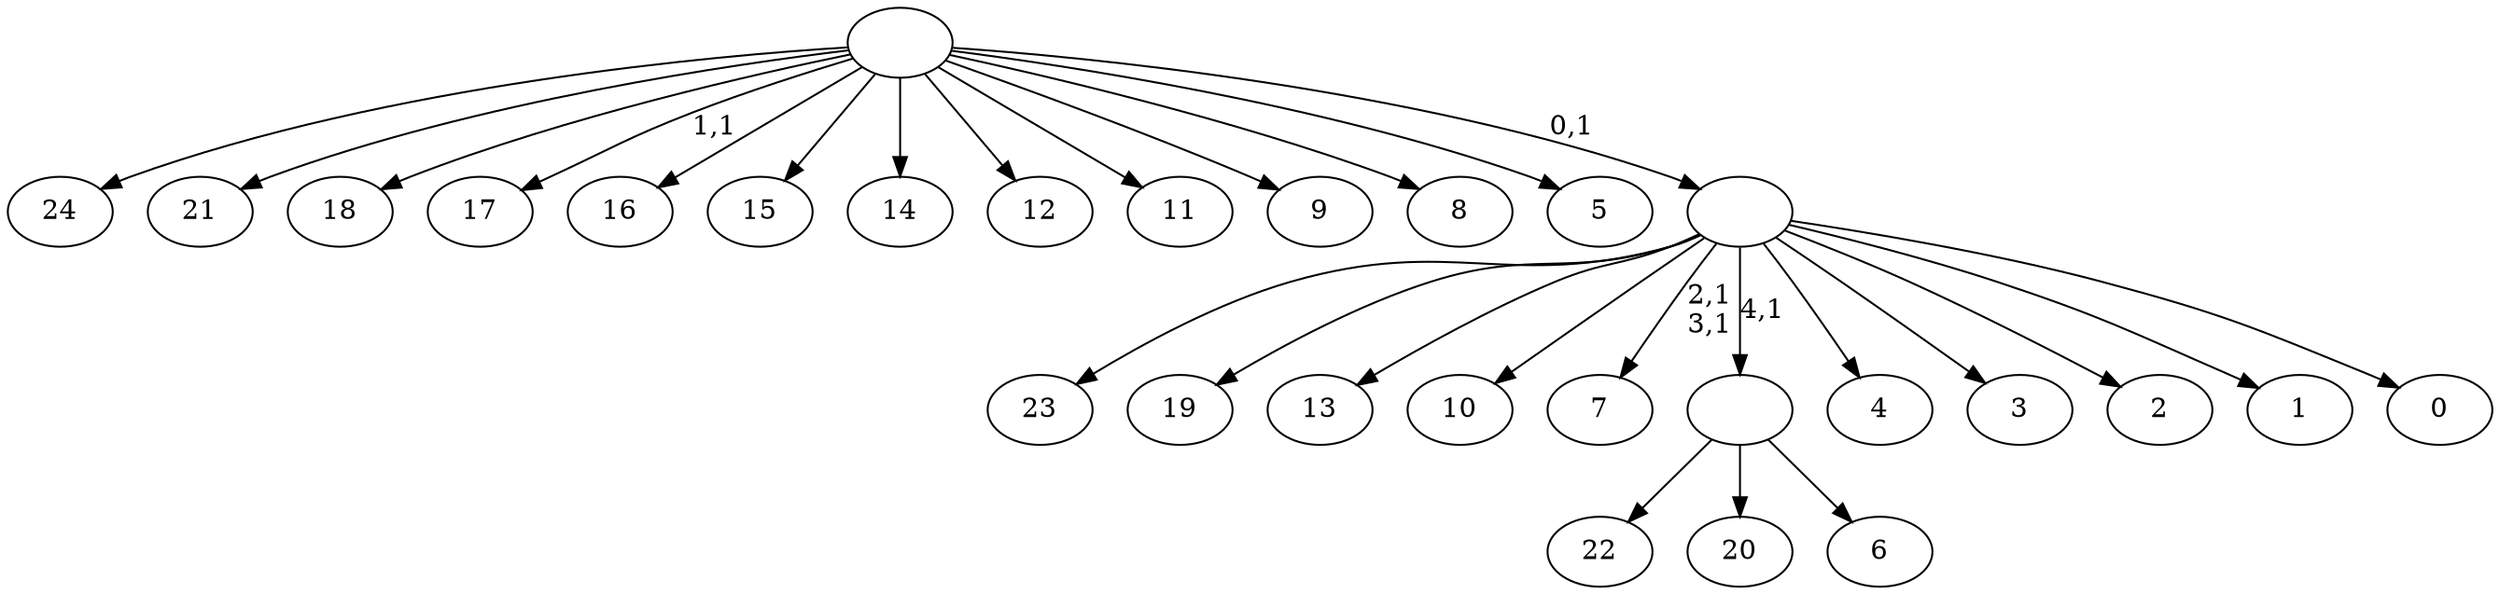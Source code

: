 digraph T {
	30 [label="24"]
	29 [label="23"]
	28 [label="22"]
	27 [label="21"]
	26 [label="20"]
	25 [label="19"]
	24 [label="18"]
	23 [label="17"]
	21 [label="16"]
	20 [label="15"]
	19 [label="14"]
	18 [label="13"]
	17 [label="12"]
	16 [label="11"]
	15 [label="10"]
	14 [label="9"]
	13 [label="8"]
	12 [label="7"]
	9 [label="6"]
	8 [label=""]
	7 [label="5"]
	6 [label="4"]
	5 [label="3"]
	4 [label="2"]
	3 [label="1"]
	2 [label="0"]
	1 [label=""]
	0 [label=""]
	8 -> 28 [label=""]
	8 -> 26 [label=""]
	8 -> 9 [label=""]
	1 -> 12 [label="2,1\n3,1"]
	1 -> 29 [label=""]
	1 -> 25 [label=""]
	1 -> 18 [label=""]
	1 -> 15 [label=""]
	1 -> 8 [label="4,1"]
	1 -> 6 [label=""]
	1 -> 5 [label=""]
	1 -> 4 [label=""]
	1 -> 3 [label=""]
	1 -> 2 [label=""]
	0 -> 23 [label="1,1"]
	0 -> 30 [label=""]
	0 -> 27 [label=""]
	0 -> 24 [label=""]
	0 -> 21 [label=""]
	0 -> 20 [label=""]
	0 -> 19 [label=""]
	0 -> 17 [label=""]
	0 -> 16 [label=""]
	0 -> 14 [label=""]
	0 -> 13 [label=""]
	0 -> 7 [label=""]
	0 -> 1 [label="0,1"]
}
